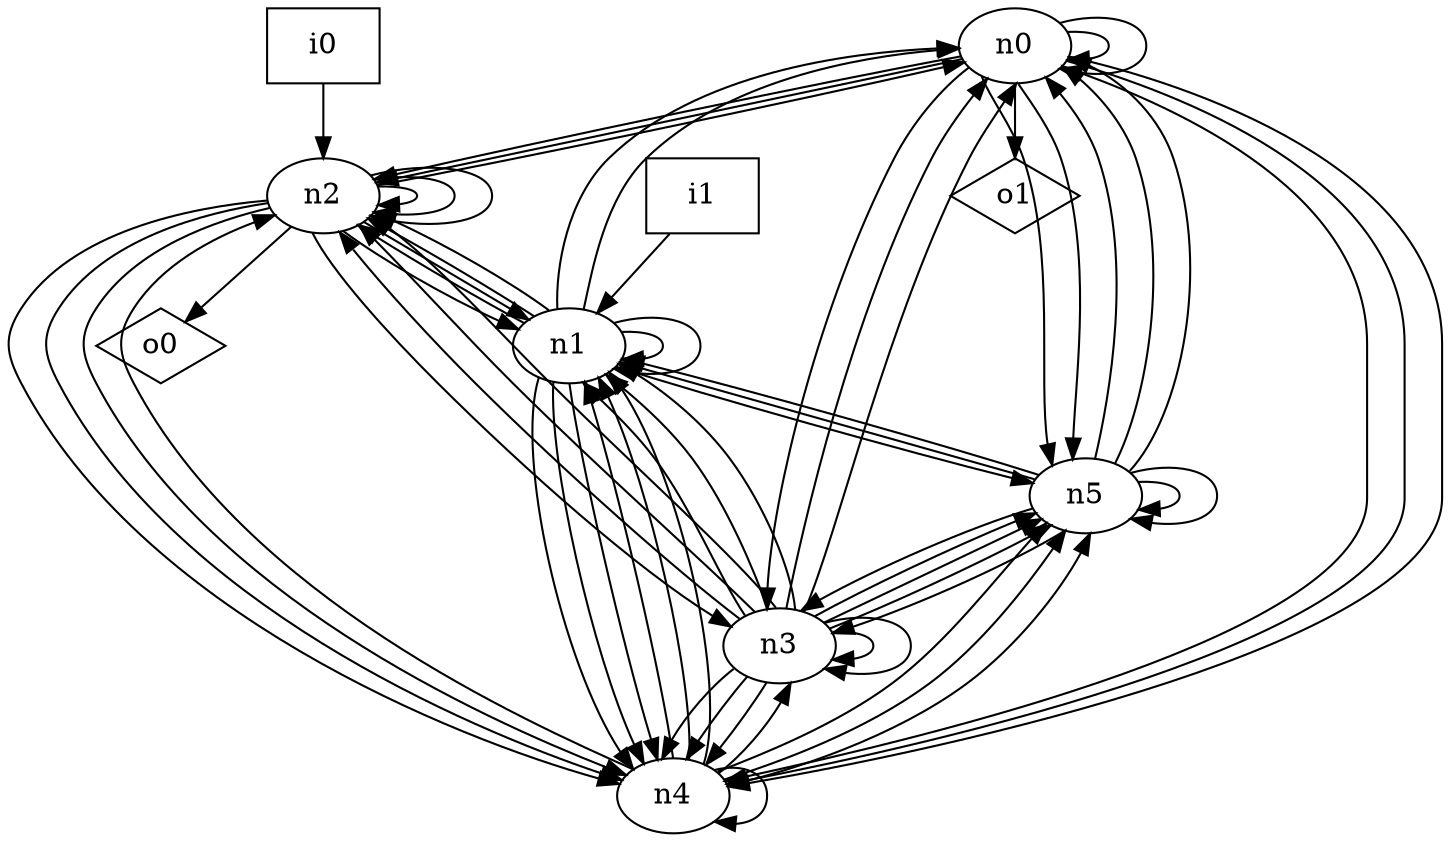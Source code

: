 digraph G {
n0 [label="n0"];
n1 [label="n1"];
n2 [label="n2"];
n3 [label="n3"];
n4 [label="n4"];
n5 [label="n5"];
n6 [label="i0",shape="box"];
n7 [label="i1",shape="box"];
n8 [label="o0",shape="diamond"];
n9 [label="o1",shape="diamond"];
n0 -> n0
n0 -> n0
n0 -> n2
n0 -> n2
n0 -> n3
n0 -> n4
n0 -> n4
n0 -> n4
n0 -> n5
n0 -> n5
n0 -> n9
n1 -> n0
n1 -> n0
n1 -> n1
n1 -> n1
n1 -> n2
n1 -> n2
n1 -> n2
n1 -> n4
n1 -> n4
n1 -> n4
n1 -> n5
n2 -> n0
n2 -> n1
n2 -> n1
n2 -> n2
n2 -> n2
n2 -> n2
n2 -> n3
n2 -> n4
n2 -> n4
n2 -> n4
n2 -> n8
n3 -> n0
n3 -> n0
n3 -> n1
n3 -> n1
n3 -> n1
n3 -> n2
n3 -> n2
n3 -> n2
n3 -> n3
n3 -> n3
n3 -> n4
n3 -> n4
n3 -> n4
n3 -> n5
n3 -> n5
n3 -> n5
n4 -> n1
n4 -> n1
n4 -> n1
n4 -> n2
n4 -> n3
n4 -> n4
n4 -> n5
n4 -> n5
n4 -> n5
n5 -> n0
n5 -> n0
n5 -> n0
n5 -> n1
n5 -> n1
n5 -> n3
n5 -> n3
n5 -> n5
n5 -> n5
n6 -> n2
n7 -> n1
}